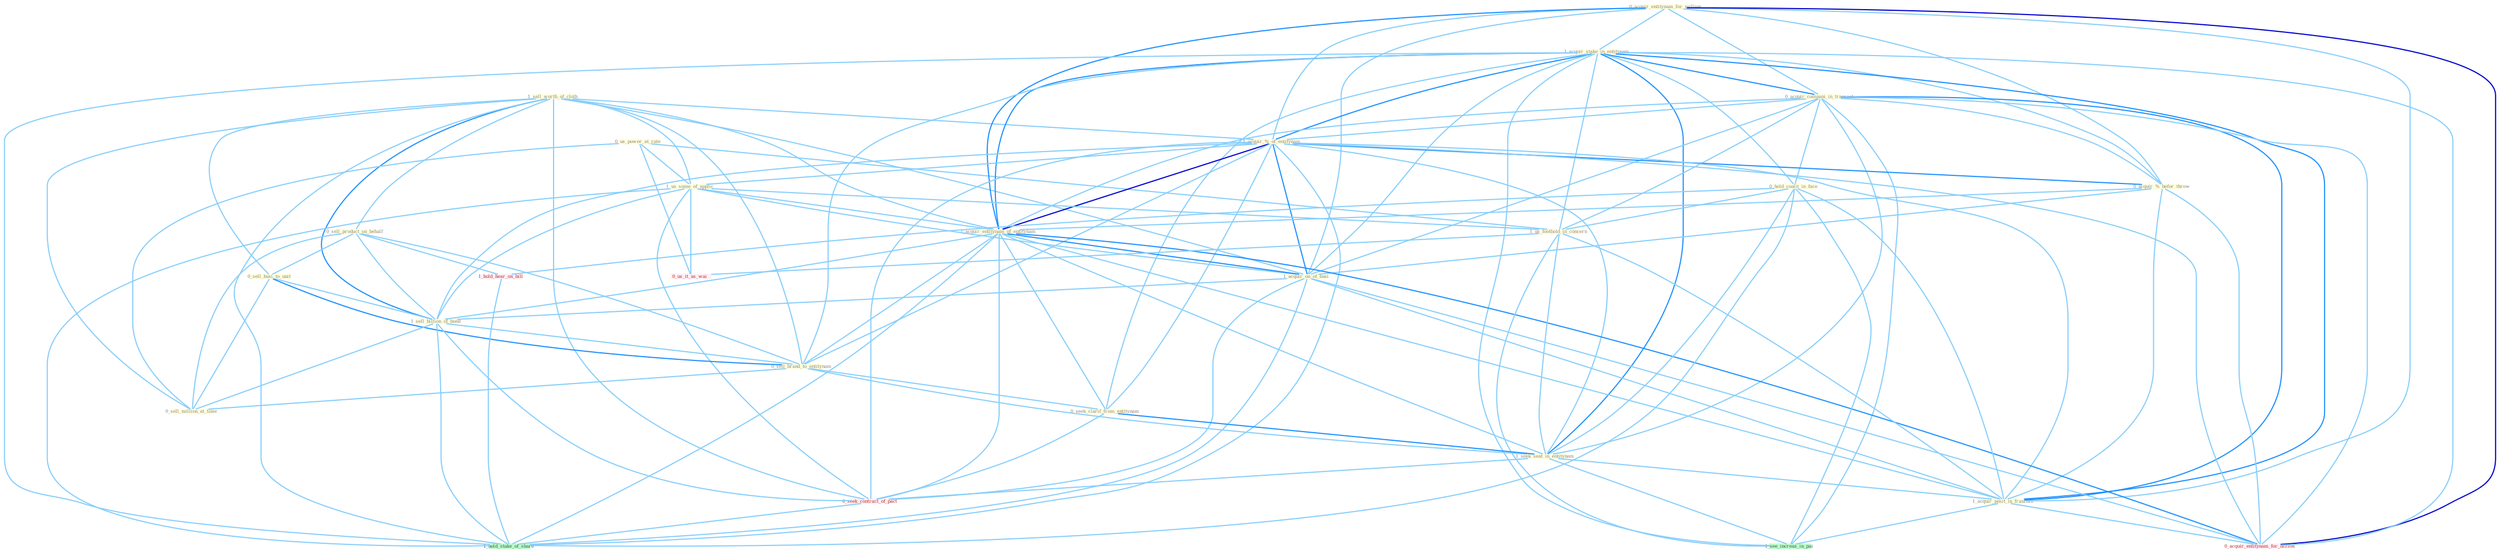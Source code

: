 Graph G{ 
    node
    [shape=polygon,style=filled,width=.5,height=.06,color="#BDFCC9",fixedsize=true,fontsize=4,
    fontcolor="#2f4f4f"];
    {node
    [color="#ffffe0", fontcolor="#8b7d6b"] "1_sell_worth_of_cloth " "0_us_power_at_rate " "0_acquir_entitynam_for_million " "1_acquir_stake_in_entitynam " "0_acquir_compani_in_transact " "0_sell_product_on_behalf " "1_acquir_%_of_entitynam " "0_acquir_%_befor_throw " "1_us_some_of_applic " "1_acquir_entitynam_of_entitynam " "1_acquir_on_of_busi " "0_sell_busi_to_unit " "0_hold_coalit_in_face " "1_us_foothold_in_concern " "1_sell_billion_of_bond " "0_sell_brand_to_entitynam " "0_seek_clarif_from_entitynam " "1_seek_seat_in_entitynam " "0_sell_million_at_time " "1_acquir_posit_in_franchis "}
{node [color="#fff0f5", fontcolor="#b22222"] "0_seek_contract_of_pact " "0_us_it_as_wai " "0_acquir_entitynam_for_billion " "1_hold_hear_on_bill "}
edge [color="#B0E2FF"];

	"1_sell_worth_of_cloth " -- "0_sell_product_on_behalf " [w="1", color="#87cefa" ];
	"1_sell_worth_of_cloth " -- "1_acquir_%_of_entitynam " [w="1", color="#87cefa" ];
	"1_sell_worth_of_cloth " -- "1_us_some_of_applic " [w="1", color="#87cefa" ];
	"1_sell_worth_of_cloth " -- "1_acquir_entitynam_of_entitynam " [w="1", color="#87cefa" ];
	"1_sell_worth_of_cloth " -- "1_acquir_on_of_busi " [w="1", color="#87cefa" ];
	"1_sell_worth_of_cloth " -- "0_sell_busi_to_unit " [w="1", color="#87cefa" ];
	"1_sell_worth_of_cloth " -- "1_sell_billion_of_bond " [w="2", color="#1e90ff" , len=0.8];
	"1_sell_worth_of_cloth " -- "0_sell_brand_to_entitynam " [w="1", color="#87cefa" ];
	"1_sell_worth_of_cloth " -- "0_sell_million_at_time " [w="1", color="#87cefa" ];
	"1_sell_worth_of_cloth " -- "0_seek_contract_of_pact " [w="1", color="#87cefa" ];
	"1_sell_worth_of_cloth " -- "1_hold_stake_of_share " [w="1", color="#87cefa" ];
	"0_us_power_at_rate " -- "1_us_some_of_applic " [w="1", color="#87cefa" ];
	"0_us_power_at_rate " -- "1_us_foothold_in_concern " [w="1", color="#87cefa" ];
	"0_us_power_at_rate " -- "0_sell_million_at_time " [w="1", color="#87cefa" ];
	"0_us_power_at_rate " -- "0_us_it_as_wai " [w="1", color="#87cefa" ];
	"0_acquir_entitynam_for_million " -- "1_acquir_stake_in_entitynam " [w="1", color="#87cefa" ];
	"0_acquir_entitynam_for_million " -- "0_acquir_compani_in_transact " [w="1", color="#87cefa" ];
	"0_acquir_entitynam_for_million " -- "1_acquir_%_of_entitynam " [w="1", color="#87cefa" ];
	"0_acquir_entitynam_for_million " -- "0_acquir_%_befor_throw " [w="1", color="#87cefa" ];
	"0_acquir_entitynam_for_million " -- "1_acquir_entitynam_of_entitynam " [w="2", color="#1e90ff" , len=0.8];
	"0_acquir_entitynam_for_million " -- "1_acquir_on_of_busi " [w="1", color="#87cefa" ];
	"0_acquir_entitynam_for_million " -- "1_acquir_posit_in_franchis " [w="1", color="#87cefa" ];
	"0_acquir_entitynam_for_million " -- "0_acquir_entitynam_for_billion " [w="3", color="#0000cd" , len=0.6];
	"1_acquir_stake_in_entitynam " -- "0_acquir_compani_in_transact " [w="2", color="#1e90ff" , len=0.8];
	"1_acquir_stake_in_entitynam " -- "1_acquir_%_of_entitynam " [w="2", color="#1e90ff" , len=0.8];
	"1_acquir_stake_in_entitynam " -- "0_acquir_%_befor_throw " [w="1", color="#87cefa" ];
	"1_acquir_stake_in_entitynam " -- "1_acquir_entitynam_of_entitynam " [w="2", color="#1e90ff" , len=0.8];
	"1_acquir_stake_in_entitynam " -- "1_acquir_on_of_busi " [w="1", color="#87cefa" ];
	"1_acquir_stake_in_entitynam " -- "0_hold_coalit_in_face " [w="1", color="#87cefa" ];
	"1_acquir_stake_in_entitynam " -- "1_us_foothold_in_concern " [w="1", color="#87cefa" ];
	"1_acquir_stake_in_entitynam " -- "0_sell_brand_to_entitynam " [w="1", color="#87cefa" ];
	"1_acquir_stake_in_entitynam " -- "0_seek_clarif_from_entitynam " [w="1", color="#87cefa" ];
	"1_acquir_stake_in_entitynam " -- "1_seek_seat_in_entitynam " [w="2", color="#1e90ff" , len=0.8];
	"1_acquir_stake_in_entitynam " -- "1_acquir_posit_in_franchis " [w="2", color="#1e90ff" , len=0.8];
	"1_acquir_stake_in_entitynam " -- "0_acquir_entitynam_for_billion " [w="1", color="#87cefa" ];
	"1_acquir_stake_in_entitynam " -- "1_see_increas_in_pai " [w="1", color="#87cefa" ];
	"1_acquir_stake_in_entitynam " -- "1_hold_stake_of_share " [w="1", color="#87cefa" ];
	"0_acquir_compani_in_transact " -- "1_acquir_%_of_entitynam " [w="1", color="#87cefa" ];
	"0_acquir_compani_in_transact " -- "0_acquir_%_befor_throw " [w="1", color="#87cefa" ];
	"0_acquir_compani_in_transact " -- "1_acquir_entitynam_of_entitynam " [w="1", color="#87cefa" ];
	"0_acquir_compani_in_transact " -- "1_acquir_on_of_busi " [w="1", color="#87cefa" ];
	"0_acquir_compani_in_transact " -- "0_hold_coalit_in_face " [w="1", color="#87cefa" ];
	"0_acquir_compani_in_transact " -- "1_us_foothold_in_concern " [w="1", color="#87cefa" ];
	"0_acquir_compani_in_transact " -- "1_seek_seat_in_entitynam " [w="1", color="#87cefa" ];
	"0_acquir_compani_in_transact " -- "1_acquir_posit_in_franchis " [w="2", color="#1e90ff" , len=0.8];
	"0_acquir_compani_in_transact " -- "0_acquir_entitynam_for_billion " [w="1", color="#87cefa" ];
	"0_acquir_compani_in_transact " -- "1_see_increas_in_pai " [w="1", color="#87cefa" ];
	"0_sell_product_on_behalf " -- "0_sell_busi_to_unit " [w="1", color="#87cefa" ];
	"0_sell_product_on_behalf " -- "1_sell_billion_of_bond " [w="1", color="#87cefa" ];
	"0_sell_product_on_behalf " -- "0_sell_brand_to_entitynam " [w="1", color="#87cefa" ];
	"0_sell_product_on_behalf " -- "0_sell_million_at_time " [w="1", color="#87cefa" ];
	"0_sell_product_on_behalf " -- "1_hold_hear_on_bill " [w="1", color="#87cefa" ];
	"1_acquir_%_of_entitynam " -- "0_acquir_%_befor_throw " [w="2", color="#1e90ff" , len=0.8];
	"1_acquir_%_of_entitynam " -- "1_us_some_of_applic " [w="1", color="#87cefa" ];
	"1_acquir_%_of_entitynam " -- "1_acquir_entitynam_of_entitynam " [w="3", color="#0000cd" , len=0.6];
	"1_acquir_%_of_entitynam " -- "1_acquir_on_of_busi " [w="2", color="#1e90ff" , len=0.8];
	"1_acquir_%_of_entitynam " -- "1_sell_billion_of_bond " [w="1", color="#87cefa" ];
	"1_acquir_%_of_entitynam " -- "0_sell_brand_to_entitynam " [w="1", color="#87cefa" ];
	"1_acquir_%_of_entitynam " -- "0_seek_clarif_from_entitynam " [w="1", color="#87cefa" ];
	"1_acquir_%_of_entitynam " -- "1_seek_seat_in_entitynam " [w="1", color="#87cefa" ];
	"1_acquir_%_of_entitynam " -- "1_acquir_posit_in_franchis " [w="1", color="#87cefa" ];
	"1_acquir_%_of_entitynam " -- "0_seek_contract_of_pact " [w="1", color="#87cefa" ];
	"1_acquir_%_of_entitynam " -- "0_acquir_entitynam_for_billion " [w="1", color="#87cefa" ];
	"1_acquir_%_of_entitynam " -- "1_hold_stake_of_share " [w="1", color="#87cefa" ];
	"0_acquir_%_befor_throw " -- "1_acquir_entitynam_of_entitynam " [w="1", color="#87cefa" ];
	"0_acquir_%_befor_throw " -- "1_acquir_on_of_busi " [w="1", color="#87cefa" ];
	"0_acquir_%_befor_throw " -- "1_acquir_posit_in_franchis " [w="1", color="#87cefa" ];
	"0_acquir_%_befor_throw " -- "0_acquir_entitynam_for_billion " [w="1", color="#87cefa" ];
	"1_us_some_of_applic " -- "1_acquir_entitynam_of_entitynam " [w="1", color="#87cefa" ];
	"1_us_some_of_applic " -- "1_acquir_on_of_busi " [w="1", color="#87cefa" ];
	"1_us_some_of_applic " -- "1_us_foothold_in_concern " [w="1", color="#87cefa" ];
	"1_us_some_of_applic " -- "1_sell_billion_of_bond " [w="1", color="#87cefa" ];
	"1_us_some_of_applic " -- "0_seek_contract_of_pact " [w="1", color="#87cefa" ];
	"1_us_some_of_applic " -- "0_us_it_as_wai " [w="1", color="#87cefa" ];
	"1_us_some_of_applic " -- "1_hold_stake_of_share " [w="1", color="#87cefa" ];
	"1_acquir_entitynam_of_entitynam " -- "1_acquir_on_of_busi " [w="2", color="#1e90ff" , len=0.8];
	"1_acquir_entitynam_of_entitynam " -- "1_sell_billion_of_bond " [w="1", color="#87cefa" ];
	"1_acquir_entitynam_of_entitynam " -- "0_sell_brand_to_entitynam " [w="1", color="#87cefa" ];
	"1_acquir_entitynam_of_entitynam " -- "0_seek_clarif_from_entitynam " [w="1", color="#87cefa" ];
	"1_acquir_entitynam_of_entitynam " -- "1_seek_seat_in_entitynam " [w="1", color="#87cefa" ];
	"1_acquir_entitynam_of_entitynam " -- "1_acquir_posit_in_franchis " [w="1", color="#87cefa" ];
	"1_acquir_entitynam_of_entitynam " -- "0_seek_contract_of_pact " [w="1", color="#87cefa" ];
	"1_acquir_entitynam_of_entitynam " -- "0_acquir_entitynam_for_billion " [w="2", color="#1e90ff" , len=0.8];
	"1_acquir_entitynam_of_entitynam " -- "1_hold_stake_of_share " [w="1", color="#87cefa" ];
	"1_acquir_on_of_busi " -- "1_sell_billion_of_bond " [w="1", color="#87cefa" ];
	"1_acquir_on_of_busi " -- "1_acquir_posit_in_franchis " [w="1", color="#87cefa" ];
	"1_acquir_on_of_busi " -- "0_seek_contract_of_pact " [w="1", color="#87cefa" ];
	"1_acquir_on_of_busi " -- "0_acquir_entitynam_for_billion " [w="1", color="#87cefa" ];
	"1_acquir_on_of_busi " -- "1_hold_stake_of_share " [w="1", color="#87cefa" ];
	"0_sell_busi_to_unit " -- "1_sell_billion_of_bond " [w="1", color="#87cefa" ];
	"0_sell_busi_to_unit " -- "0_sell_brand_to_entitynam " [w="2", color="#1e90ff" , len=0.8];
	"0_sell_busi_to_unit " -- "0_sell_million_at_time " [w="1", color="#87cefa" ];
	"0_hold_coalit_in_face " -- "1_us_foothold_in_concern " [w="1", color="#87cefa" ];
	"0_hold_coalit_in_face " -- "1_seek_seat_in_entitynam " [w="1", color="#87cefa" ];
	"0_hold_coalit_in_face " -- "1_acquir_posit_in_franchis " [w="1", color="#87cefa" ];
	"0_hold_coalit_in_face " -- "1_see_increas_in_pai " [w="1", color="#87cefa" ];
	"0_hold_coalit_in_face " -- "1_hold_hear_on_bill " [w="1", color="#87cefa" ];
	"0_hold_coalit_in_face " -- "1_hold_stake_of_share " [w="1", color="#87cefa" ];
	"1_us_foothold_in_concern " -- "1_seek_seat_in_entitynam " [w="1", color="#87cefa" ];
	"1_us_foothold_in_concern " -- "1_acquir_posit_in_franchis " [w="1", color="#87cefa" ];
	"1_us_foothold_in_concern " -- "0_us_it_as_wai " [w="1", color="#87cefa" ];
	"1_us_foothold_in_concern " -- "1_see_increas_in_pai " [w="1", color="#87cefa" ];
	"1_sell_billion_of_bond " -- "0_sell_brand_to_entitynam " [w="1", color="#87cefa" ];
	"1_sell_billion_of_bond " -- "0_sell_million_at_time " [w="1", color="#87cefa" ];
	"1_sell_billion_of_bond " -- "0_seek_contract_of_pact " [w="1", color="#87cefa" ];
	"1_sell_billion_of_bond " -- "1_hold_stake_of_share " [w="1", color="#87cefa" ];
	"0_sell_brand_to_entitynam " -- "0_seek_clarif_from_entitynam " [w="1", color="#87cefa" ];
	"0_sell_brand_to_entitynam " -- "1_seek_seat_in_entitynam " [w="1", color="#87cefa" ];
	"0_sell_brand_to_entitynam " -- "0_sell_million_at_time " [w="1", color="#87cefa" ];
	"0_seek_clarif_from_entitynam " -- "1_seek_seat_in_entitynam " [w="2", color="#1e90ff" , len=0.8];
	"0_seek_clarif_from_entitynam " -- "0_seek_contract_of_pact " [w="1", color="#87cefa" ];
	"1_seek_seat_in_entitynam " -- "1_acquir_posit_in_franchis " [w="1", color="#87cefa" ];
	"1_seek_seat_in_entitynam " -- "0_seek_contract_of_pact " [w="1", color="#87cefa" ];
	"1_seek_seat_in_entitynam " -- "1_see_increas_in_pai " [w="1", color="#87cefa" ];
	"1_acquir_posit_in_franchis " -- "0_acquir_entitynam_for_billion " [w="1", color="#87cefa" ];
	"1_acquir_posit_in_franchis " -- "1_see_increas_in_pai " [w="1", color="#87cefa" ];
	"0_seek_contract_of_pact " -- "1_hold_stake_of_share " [w="1", color="#87cefa" ];
	"1_hold_hear_on_bill " -- "1_hold_stake_of_share " [w="1", color="#87cefa" ];
}
